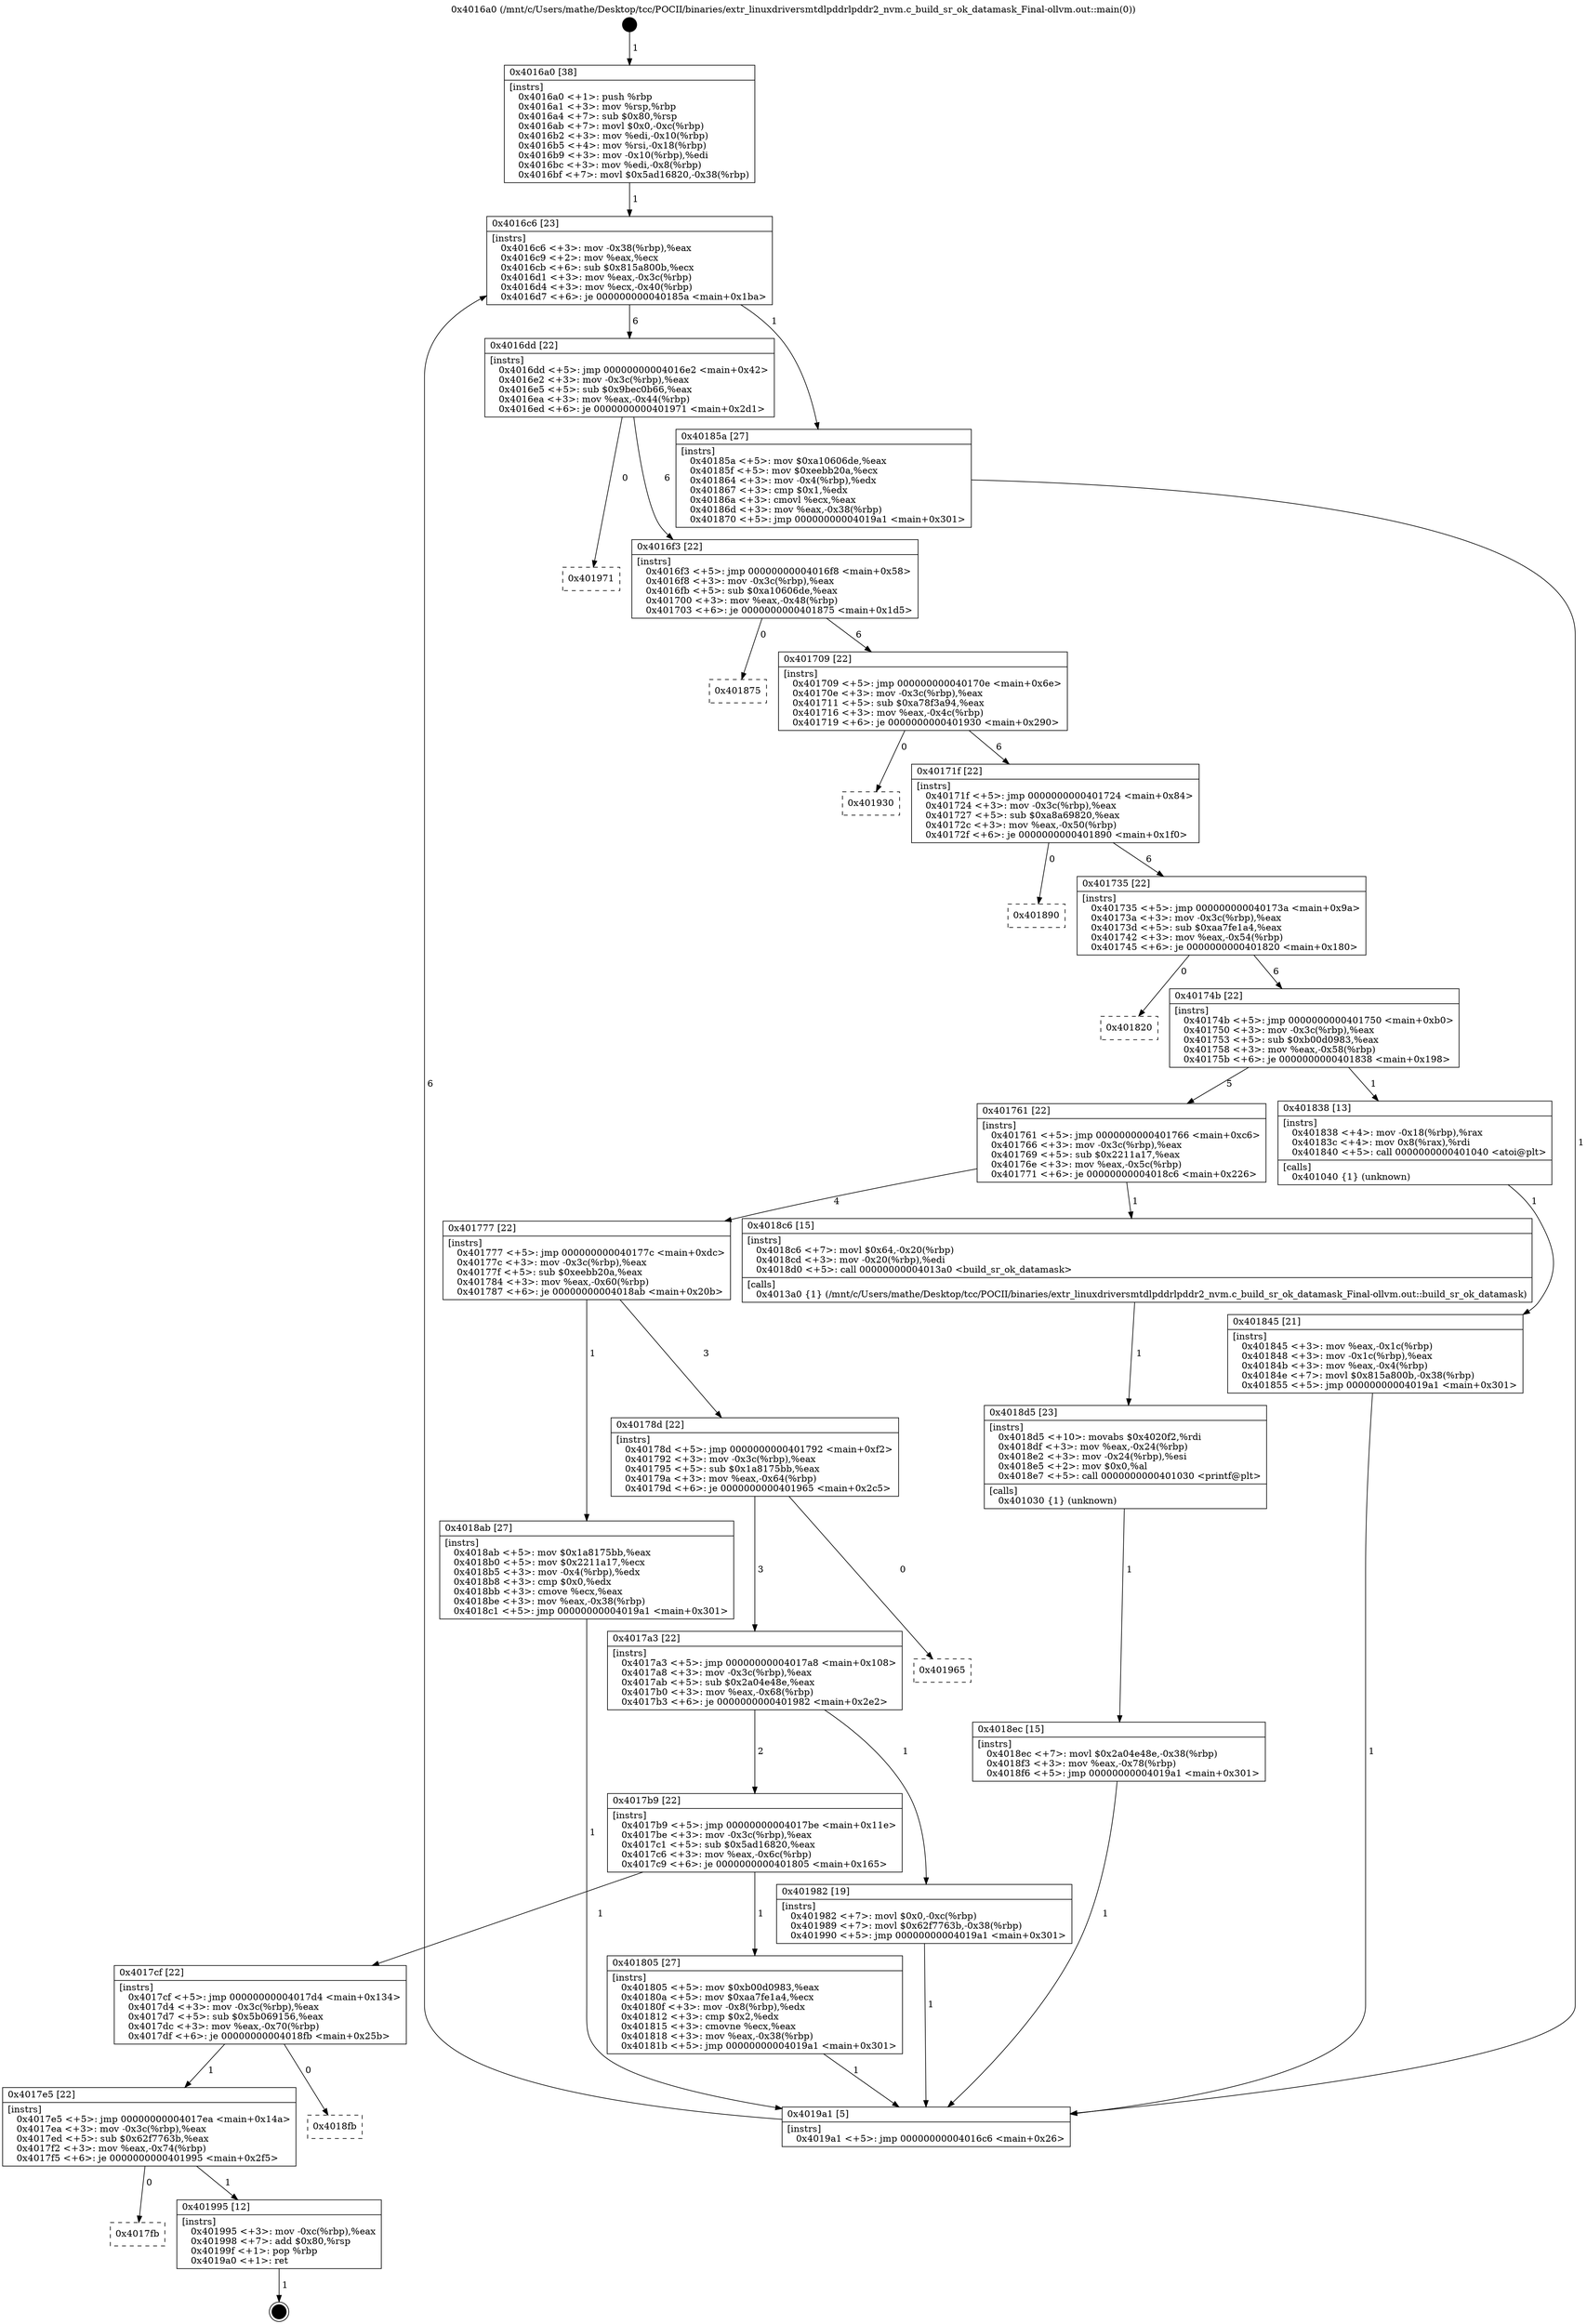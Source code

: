 digraph "0x4016a0" {
  label = "0x4016a0 (/mnt/c/Users/mathe/Desktop/tcc/POCII/binaries/extr_linuxdriversmtdlpddrlpddr2_nvm.c_build_sr_ok_datamask_Final-ollvm.out::main(0))"
  labelloc = "t"
  node[shape=record]

  Entry [label="",width=0.3,height=0.3,shape=circle,fillcolor=black,style=filled]
  "0x4016c6" [label="{
     0x4016c6 [23]\l
     | [instrs]\l
     &nbsp;&nbsp;0x4016c6 \<+3\>: mov -0x38(%rbp),%eax\l
     &nbsp;&nbsp;0x4016c9 \<+2\>: mov %eax,%ecx\l
     &nbsp;&nbsp;0x4016cb \<+6\>: sub $0x815a800b,%ecx\l
     &nbsp;&nbsp;0x4016d1 \<+3\>: mov %eax,-0x3c(%rbp)\l
     &nbsp;&nbsp;0x4016d4 \<+3\>: mov %ecx,-0x40(%rbp)\l
     &nbsp;&nbsp;0x4016d7 \<+6\>: je 000000000040185a \<main+0x1ba\>\l
  }"]
  "0x40185a" [label="{
     0x40185a [27]\l
     | [instrs]\l
     &nbsp;&nbsp;0x40185a \<+5\>: mov $0xa10606de,%eax\l
     &nbsp;&nbsp;0x40185f \<+5\>: mov $0xeebb20a,%ecx\l
     &nbsp;&nbsp;0x401864 \<+3\>: mov -0x4(%rbp),%edx\l
     &nbsp;&nbsp;0x401867 \<+3\>: cmp $0x1,%edx\l
     &nbsp;&nbsp;0x40186a \<+3\>: cmovl %ecx,%eax\l
     &nbsp;&nbsp;0x40186d \<+3\>: mov %eax,-0x38(%rbp)\l
     &nbsp;&nbsp;0x401870 \<+5\>: jmp 00000000004019a1 \<main+0x301\>\l
  }"]
  "0x4016dd" [label="{
     0x4016dd [22]\l
     | [instrs]\l
     &nbsp;&nbsp;0x4016dd \<+5\>: jmp 00000000004016e2 \<main+0x42\>\l
     &nbsp;&nbsp;0x4016e2 \<+3\>: mov -0x3c(%rbp),%eax\l
     &nbsp;&nbsp;0x4016e5 \<+5\>: sub $0x9bec0b66,%eax\l
     &nbsp;&nbsp;0x4016ea \<+3\>: mov %eax,-0x44(%rbp)\l
     &nbsp;&nbsp;0x4016ed \<+6\>: je 0000000000401971 \<main+0x2d1\>\l
  }"]
  Exit [label="",width=0.3,height=0.3,shape=circle,fillcolor=black,style=filled,peripheries=2]
  "0x401971" [label="{
     0x401971\l
  }", style=dashed]
  "0x4016f3" [label="{
     0x4016f3 [22]\l
     | [instrs]\l
     &nbsp;&nbsp;0x4016f3 \<+5\>: jmp 00000000004016f8 \<main+0x58\>\l
     &nbsp;&nbsp;0x4016f8 \<+3\>: mov -0x3c(%rbp),%eax\l
     &nbsp;&nbsp;0x4016fb \<+5\>: sub $0xa10606de,%eax\l
     &nbsp;&nbsp;0x401700 \<+3\>: mov %eax,-0x48(%rbp)\l
     &nbsp;&nbsp;0x401703 \<+6\>: je 0000000000401875 \<main+0x1d5\>\l
  }"]
  "0x4017fb" [label="{
     0x4017fb\l
  }", style=dashed]
  "0x401875" [label="{
     0x401875\l
  }", style=dashed]
  "0x401709" [label="{
     0x401709 [22]\l
     | [instrs]\l
     &nbsp;&nbsp;0x401709 \<+5\>: jmp 000000000040170e \<main+0x6e\>\l
     &nbsp;&nbsp;0x40170e \<+3\>: mov -0x3c(%rbp),%eax\l
     &nbsp;&nbsp;0x401711 \<+5\>: sub $0xa78f3a94,%eax\l
     &nbsp;&nbsp;0x401716 \<+3\>: mov %eax,-0x4c(%rbp)\l
     &nbsp;&nbsp;0x401719 \<+6\>: je 0000000000401930 \<main+0x290\>\l
  }"]
  "0x401995" [label="{
     0x401995 [12]\l
     | [instrs]\l
     &nbsp;&nbsp;0x401995 \<+3\>: mov -0xc(%rbp),%eax\l
     &nbsp;&nbsp;0x401998 \<+7\>: add $0x80,%rsp\l
     &nbsp;&nbsp;0x40199f \<+1\>: pop %rbp\l
     &nbsp;&nbsp;0x4019a0 \<+1\>: ret\l
  }"]
  "0x401930" [label="{
     0x401930\l
  }", style=dashed]
  "0x40171f" [label="{
     0x40171f [22]\l
     | [instrs]\l
     &nbsp;&nbsp;0x40171f \<+5\>: jmp 0000000000401724 \<main+0x84\>\l
     &nbsp;&nbsp;0x401724 \<+3\>: mov -0x3c(%rbp),%eax\l
     &nbsp;&nbsp;0x401727 \<+5\>: sub $0xa8a69820,%eax\l
     &nbsp;&nbsp;0x40172c \<+3\>: mov %eax,-0x50(%rbp)\l
     &nbsp;&nbsp;0x40172f \<+6\>: je 0000000000401890 \<main+0x1f0\>\l
  }"]
  "0x4017e5" [label="{
     0x4017e5 [22]\l
     | [instrs]\l
     &nbsp;&nbsp;0x4017e5 \<+5\>: jmp 00000000004017ea \<main+0x14a\>\l
     &nbsp;&nbsp;0x4017ea \<+3\>: mov -0x3c(%rbp),%eax\l
     &nbsp;&nbsp;0x4017ed \<+5\>: sub $0x62f7763b,%eax\l
     &nbsp;&nbsp;0x4017f2 \<+3\>: mov %eax,-0x74(%rbp)\l
     &nbsp;&nbsp;0x4017f5 \<+6\>: je 0000000000401995 \<main+0x2f5\>\l
  }"]
  "0x401890" [label="{
     0x401890\l
  }", style=dashed]
  "0x401735" [label="{
     0x401735 [22]\l
     | [instrs]\l
     &nbsp;&nbsp;0x401735 \<+5\>: jmp 000000000040173a \<main+0x9a\>\l
     &nbsp;&nbsp;0x40173a \<+3\>: mov -0x3c(%rbp),%eax\l
     &nbsp;&nbsp;0x40173d \<+5\>: sub $0xaa7fe1a4,%eax\l
     &nbsp;&nbsp;0x401742 \<+3\>: mov %eax,-0x54(%rbp)\l
     &nbsp;&nbsp;0x401745 \<+6\>: je 0000000000401820 \<main+0x180\>\l
  }"]
  "0x4018fb" [label="{
     0x4018fb\l
  }", style=dashed]
  "0x401820" [label="{
     0x401820\l
  }", style=dashed]
  "0x40174b" [label="{
     0x40174b [22]\l
     | [instrs]\l
     &nbsp;&nbsp;0x40174b \<+5\>: jmp 0000000000401750 \<main+0xb0\>\l
     &nbsp;&nbsp;0x401750 \<+3\>: mov -0x3c(%rbp),%eax\l
     &nbsp;&nbsp;0x401753 \<+5\>: sub $0xb00d0983,%eax\l
     &nbsp;&nbsp;0x401758 \<+3\>: mov %eax,-0x58(%rbp)\l
     &nbsp;&nbsp;0x40175b \<+6\>: je 0000000000401838 \<main+0x198\>\l
  }"]
  "0x4018ec" [label="{
     0x4018ec [15]\l
     | [instrs]\l
     &nbsp;&nbsp;0x4018ec \<+7\>: movl $0x2a04e48e,-0x38(%rbp)\l
     &nbsp;&nbsp;0x4018f3 \<+3\>: mov %eax,-0x78(%rbp)\l
     &nbsp;&nbsp;0x4018f6 \<+5\>: jmp 00000000004019a1 \<main+0x301\>\l
  }"]
  "0x401838" [label="{
     0x401838 [13]\l
     | [instrs]\l
     &nbsp;&nbsp;0x401838 \<+4\>: mov -0x18(%rbp),%rax\l
     &nbsp;&nbsp;0x40183c \<+4\>: mov 0x8(%rax),%rdi\l
     &nbsp;&nbsp;0x401840 \<+5\>: call 0000000000401040 \<atoi@plt\>\l
     | [calls]\l
     &nbsp;&nbsp;0x401040 \{1\} (unknown)\l
  }"]
  "0x401761" [label="{
     0x401761 [22]\l
     | [instrs]\l
     &nbsp;&nbsp;0x401761 \<+5\>: jmp 0000000000401766 \<main+0xc6\>\l
     &nbsp;&nbsp;0x401766 \<+3\>: mov -0x3c(%rbp),%eax\l
     &nbsp;&nbsp;0x401769 \<+5\>: sub $0x2211a17,%eax\l
     &nbsp;&nbsp;0x40176e \<+3\>: mov %eax,-0x5c(%rbp)\l
     &nbsp;&nbsp;0x401771 \<+6\>: je 00000000004018c6 \<main+0x226\>\l
  }"]
  "0x4018d5" [label="{
     0x4018d5 [23]\l
     | [instrs]\l
     &nbsp;&nbsp;0x4018d5 \<+10\>: movabs $0x4020f2,%rdi\l
     &nbsp;&nbsp;0x4018df \<+3\>: mov %eax,-0x24(%rbp)\l
     &nbsp;&nbsp;0x4018e2 \<+3\>: mov -0x24(%rbp),%esi\l
     &nbsp;&nbsp;0x4018e5 \<+2\>: mov $0x0,%al\l
     &nbsp;&nbsp;0x4018e7 \<+5\>: call 0000000000401030 \<printf@plt\>\l
     | [calls]\l
     &nbsp;&nbsp;0x401030 \{1\} (unknown)\l
  }"]
  "0x4018c6" [label="{
     0x4018c6 [15]\l
     | [instrs]\l
     &nbsp;&nbsp;0x4018c6 \<+7\>: movl $0x64,-0x20(%rbp)\l
     &nbsp;&nbsp;0x4018cd \<+3\>: mov -0x20(%rbp),%edi\l
     &nbsp;&nbsp;0x4018d0 \<+5\>: call 00000000004013a0 \<build_sr_ok_datamask\>\l
     | [calls]\l
     &nbsp;&nbsp;0x4013a0 \{1\} (/mnt/c/Users/mathe/Desktop/tcc/POCII/binaries/extr_linuxdriversmtdlpddrlpddr2_nvm.c_build_sr_ok_datamask_Final-ollvm.out::build_sr_ok_datamask)\l
  }"]
  "0x401777" [label="{
     0x401777 [22]\l
     | [instrs]\l
     &nbsp;&nbsp;0x401777 \<+5\>: jmp 000000000040177c \<main+0xdc\>\l
     &nbsp;&nbsp;0x40177c \<+3\>: mov -0x3c(%rbp),%eax\l
     &nbsp;&nbsp;0x40177f \<+5\>: sub $0xeebb20a,%eax\l
     &nbsp;&nbsp;0x401784 \<+3\>: mov %eax,-0x60(%rbp)\l
     &nbsp;&nbsp;0x401787 \<+6\>: je 00000000004018ab \<main+0x20b\>\l
  }"]
  "0x401845" [label="{
     0x401845 [21]\l
     | [instrs]\l
     &nbsp;&nbsp;0x401845 \<+3\>: mov %eax,-0x1c(%rbp)\l
     &nbsp;&nbsp;0x401848 \<+3\>: mov -0x1c(%rbp),%eax\l
     &nbsp;&nbsp;0x40184b \<+3\>: mov %eax,-0x4(%rbp)\l
     &nbsp;&nbsp;0x40184e \<+7\>: movl $0x815a800b,-0x38(%rbp)\l
     &nbsp;&nbsp;0x401855 \<+5\>: jmp 00000000004019a1 \<main+0x301\>\l
  }"]
  "0x4018ab" [label="{
     0x4018ab [27]\l
     | [instrs]\l
     &nbsp;&nbsp;0x4018ab \<+5\>: mov $0x1a8175bb,%eax\l
     &nbsp;&nbsp;0x4018b0 \<+5\>: mov $0x2211a17,%ecx\l
     &nbsp;&nbsp;0x4018b5 \<+3\>: mov -0x4(%rbp),%edx\l
     &nbsp;&nbsp;0x4018b8 \<+3\>: cmp $0x0,%edx\l
     &nbsp;&nbsp;0x4018bb \<+3\>: cmove %ecx,%eax\l
     &nbsp;&nbsp;0x4018be \<+3\>: mov %eax,-0x38(%rbp)\l
     &nbsp;&nbsp;0x4018c1 \<+5\>: jmp 00000000004019a1 \<main+0x301\>\l
  }"]
  "0x40178d" [label="{
     0x40178d [22]\l
     | [instrs]\l
     &nbsp;&nbsp;0x40178d \<+5\>: jmp 0000000000401792 \<main+0xf2\>\l
     &nbsp;&nbsp;0x401792 \<+3\>: mov -0x3c(%rbp),%eax\l
     &nbsp;&nbsp;0x401795 \<+5\>: sub $0x1a8175bb,%eax\l
     &nbsp;&nbsp;0x40179a \<+3\>: mov %eax,-0x64(%rbp)\l
     &nbsp;&nbsp;0x40179d \<+6\>: je 0000000000401965 \<main+0x2c5\>\l
  }"]
  "0x4016a0" [label="{
     0x4016a0 [38]\l
     | [instrs]\l
     &nbsp;&nbsp;0x4016a0 \<+1\>: push %rbp\l
     &nbsp;&nbsp;0x4016a1 \<+3\>: mov %rsp,%rbp\l
     &nbsp;&nbsp;0x4016a4 \<+7\>: sub $0x80,%rsp\l
     &nbsp;&nbsp;0x4016ab \<+7\>: movl $0x0,-0xc(%rbp)\l
     &nbsp;&nbsp;0x4016b2 \<+3\>: mov %edi,-0x10(%rbp)\l
     &nbsp;&nbsp;0x4016b5 \<+4\>: mov %rsi,-0x18(%rbp)\l
     &nbsp;&nbsp;0x4016b9 \<+3\>: mov -0x10(%rbp),%edi\l
     &nbsp;&nbsp;0x4016bc \<+3\>: mov %edi,-0x8(%rbp)\l
     &nbsp;&nbsp;0x4016bf \<+7\>: movl $0x5ad16820,-0x38(%rbp)\l
  }"]
  "0x401965" [label="{
     0x401965\l
  }", style=dashed]
  "0x4017a3" [label="{
     0x4017a3 [22]\l
     | [instrs]\l
     &nbsp;&nbsp;0x4017a3 \<+5\>: jmp 00000000004017a8 \<main+0x108\>\l
     &nbsp;&nbsp;0x4017a8 \<+3\>: mov -0x3c(%rbp),%eax\l
     &nbsp;&nbsp;0x4017ab \<+5\>: sub $0x2a04e48e,%eax\l
     &nbsp;&nbsp;0x4017b0 \<+3\>: mov %eax,-0x68(%rbp)\l
     &nbsp;&nbsp;0x4017b3 \<+6\>: je 0000000000401982 \<main+0x2e2\>\l
  }"]
  "0x4019a1" [label="{
     0x4019a1 [5]\l
     | [instrs]\l
     &nbsp;&nbsp;0x4019a1 \<+5\>: jmp 00000000004016c6 \<main+0x26\>\l
  }"]
  "0x401982" [label="{
     0x401982 [19]\l
     | [instrs]\l
     &nbsp;&nbsp;0x401982 \<+7\>: movl $0x0,-0xc(%rbp)\l
     &nbsp;&nbsp;0x401989 \<+7\>: movl $0x62f7763b,-0x38(%rbp)\l
     &nbsp;&nbsp;0x401990 \<+5\>: jmp 00000000004019a1 \<main+0x301\>\l
  }"]
  "0x4017b9" [label="{
     0x4017b9 [22]\l
     | [instrs]\l
     &nbsp;&nbsp;0x4017b9 \<+5\>: jmp 00000000004017be \<main+0x11e\>\l
     &nbsp;&nbsp;0x4017be \<+3\>: mov -0x3c(%rbp),%eax\l
     &nbsp;&nbsp;0x4017c1 \<+5\>: sub $0x5ad16820,%eax\l
     &nbsp;&nbsp;0x4017c6 \<+3\>: mov %eax,-0x6c(%rbp)\l
     &nbsp;&nbsp;0x4017c9 \<+6\>: je 0000000000401805 \<main+0x165\>\l
  }"]
  "0x4017cf" [label="{
     0x4017cf [22]\l
     | [instrs]\l
     &nbsp;&nbsp;0x4017cf \<+5\>: jmp 00000000004017d4 \<main+0x134\>\l
     &nbsp;&nbsp;0x4017d4 \<+3\>: mov -0x3c(%rbp),%eax\l
     &nbsp;&nbsp;0x4017d7 \<+5\>: sub $0x5b069156,%eax\l
     &nbsp;&nbsp;0x4017dc \<+3\>: mov %eax,-0x70(%rbp)\l
     &nbsp;&nbsp;0x4017df \<+6\>: je 00000000004018fb \<main+0x25b\>\l
  }"]
  "0x401805" [label="{
     0x401805 [27]\l
     | [instrs]\l
     &nbsp;&nbsp;0x401805 \<+5\>: mov $0xb00d0983,%eax\l
     &nbsp;&nbsp;0x40180a \<+5\>: mov $0xaa7fe1a4,%ecx\l
     &nbsp;&nbsp;0x40180f \<+3\>: mov -0x8(%rbp),%edx\l
     &nbsp;&nbsp;0x401812 \<+3\>: cmp $0x2,%edx\l
     &nbsp;&nbsp;0x401815 \<+3\>: cmovne %ecx,%eax\l
     &nbsp;&nbsp;0x401818 \<+3\>: mov %eax,-0x38(%rbp)\l
     &nbsp;&nbsp;0x40181b \<+5\>: jmp 00000000004019a1 \<main+0x301\>\l
  }"]
  Entry -> "0x4016a0" [label=" 1"]
  "0x4016c6" -> "0x40185a" [label=" 1"]
  "0x4016c6" -> "0x4016dd" [label=" 6"]
  "0x401995" -> Exit [label=" 1"]
  "0x4016dd" -> "0x401971" [label=" 0"]
  "0x4016dd" -> "0x4016f3" [label=" 6"]
  "0x4017e5" -> "0x4017fb" [label=" 0"]
  "0x4016f3" -> "0x401875" [label=" 0"]
  "0x4016f3" -> "0x401709" [label=" 6"]
  "0x4017e5" -> "0x401995" [label=" 1"]
  "0x401709" -> "0x401930" [label=" 0"]
  "0x401709" -> "0x40171f" [label=" 6"]
  "0x4017cf" -> "0x4017e5" [label=" 1"]
  "0x40171f" -> "0x401890" [label=" 0"]
  "0x40171f" -> "0x401735" [label=" 6"]
  "0x4017cf" -> "0x4018fb" [label=" 0"]
  "0x401735" -> "0x401820" [label=" 0"]
  "0x401735" -> "0x40174b" [label=" 6"]
  "0x401982" -> "0x4019a1" [label=" 1"]
  "0x40174b" -> "0x401838" [label=" 1"]
  "0x40174b" -> "0x401761" [label=" 5"]
  "0x4018ec" -> "0x4019a1" [label=" 1"]
  "0x401761" -> "0x4018c6" [label=" 1"]
  "0x401761" -> "0x401777" [label=" 4"]
  "0x4018d5" -> "0x4018ec" [label=" 1"]
  "0x401777" -> "0x4018ab" [label=" 1"]
  "0x401777" -> "0x40178d" [label=" 3"]
  "0x4018c6" -> "0x4018d5" [label=" 1"]
  "0x40178d" -> "0x401965" [label=" 0"]
  "0x40178d" -> "0x4017a3" [label=" 3"]
  "0x4018ab" -> "0x4019a1" [label=" 1"]
  "0x4017a3" -> "0x401982" [label=" 1"]
  "0x4017a3" -> "0x4017b9" [label=" 2"]
  "0x40185a" -> "0x4019a1" [label=" 1"]
  "0x4017b9" -> "0x401805" [label=" 1"]
  "0x4017b9" -> "0x4017cf" [label=" 1"]
  "0x401805" -> "0x4019a1" [label=" 1"]
  "0x4016a0" -> "0x4016c6" [label=" 1"]
  "0x4019a1" -> "0x4016c6" [label=" 6"]
  "0x401838" -> "0x401845" [label=" 1"]
  "0x401845" -> "0x4019a1" [label=" 1"]
}
